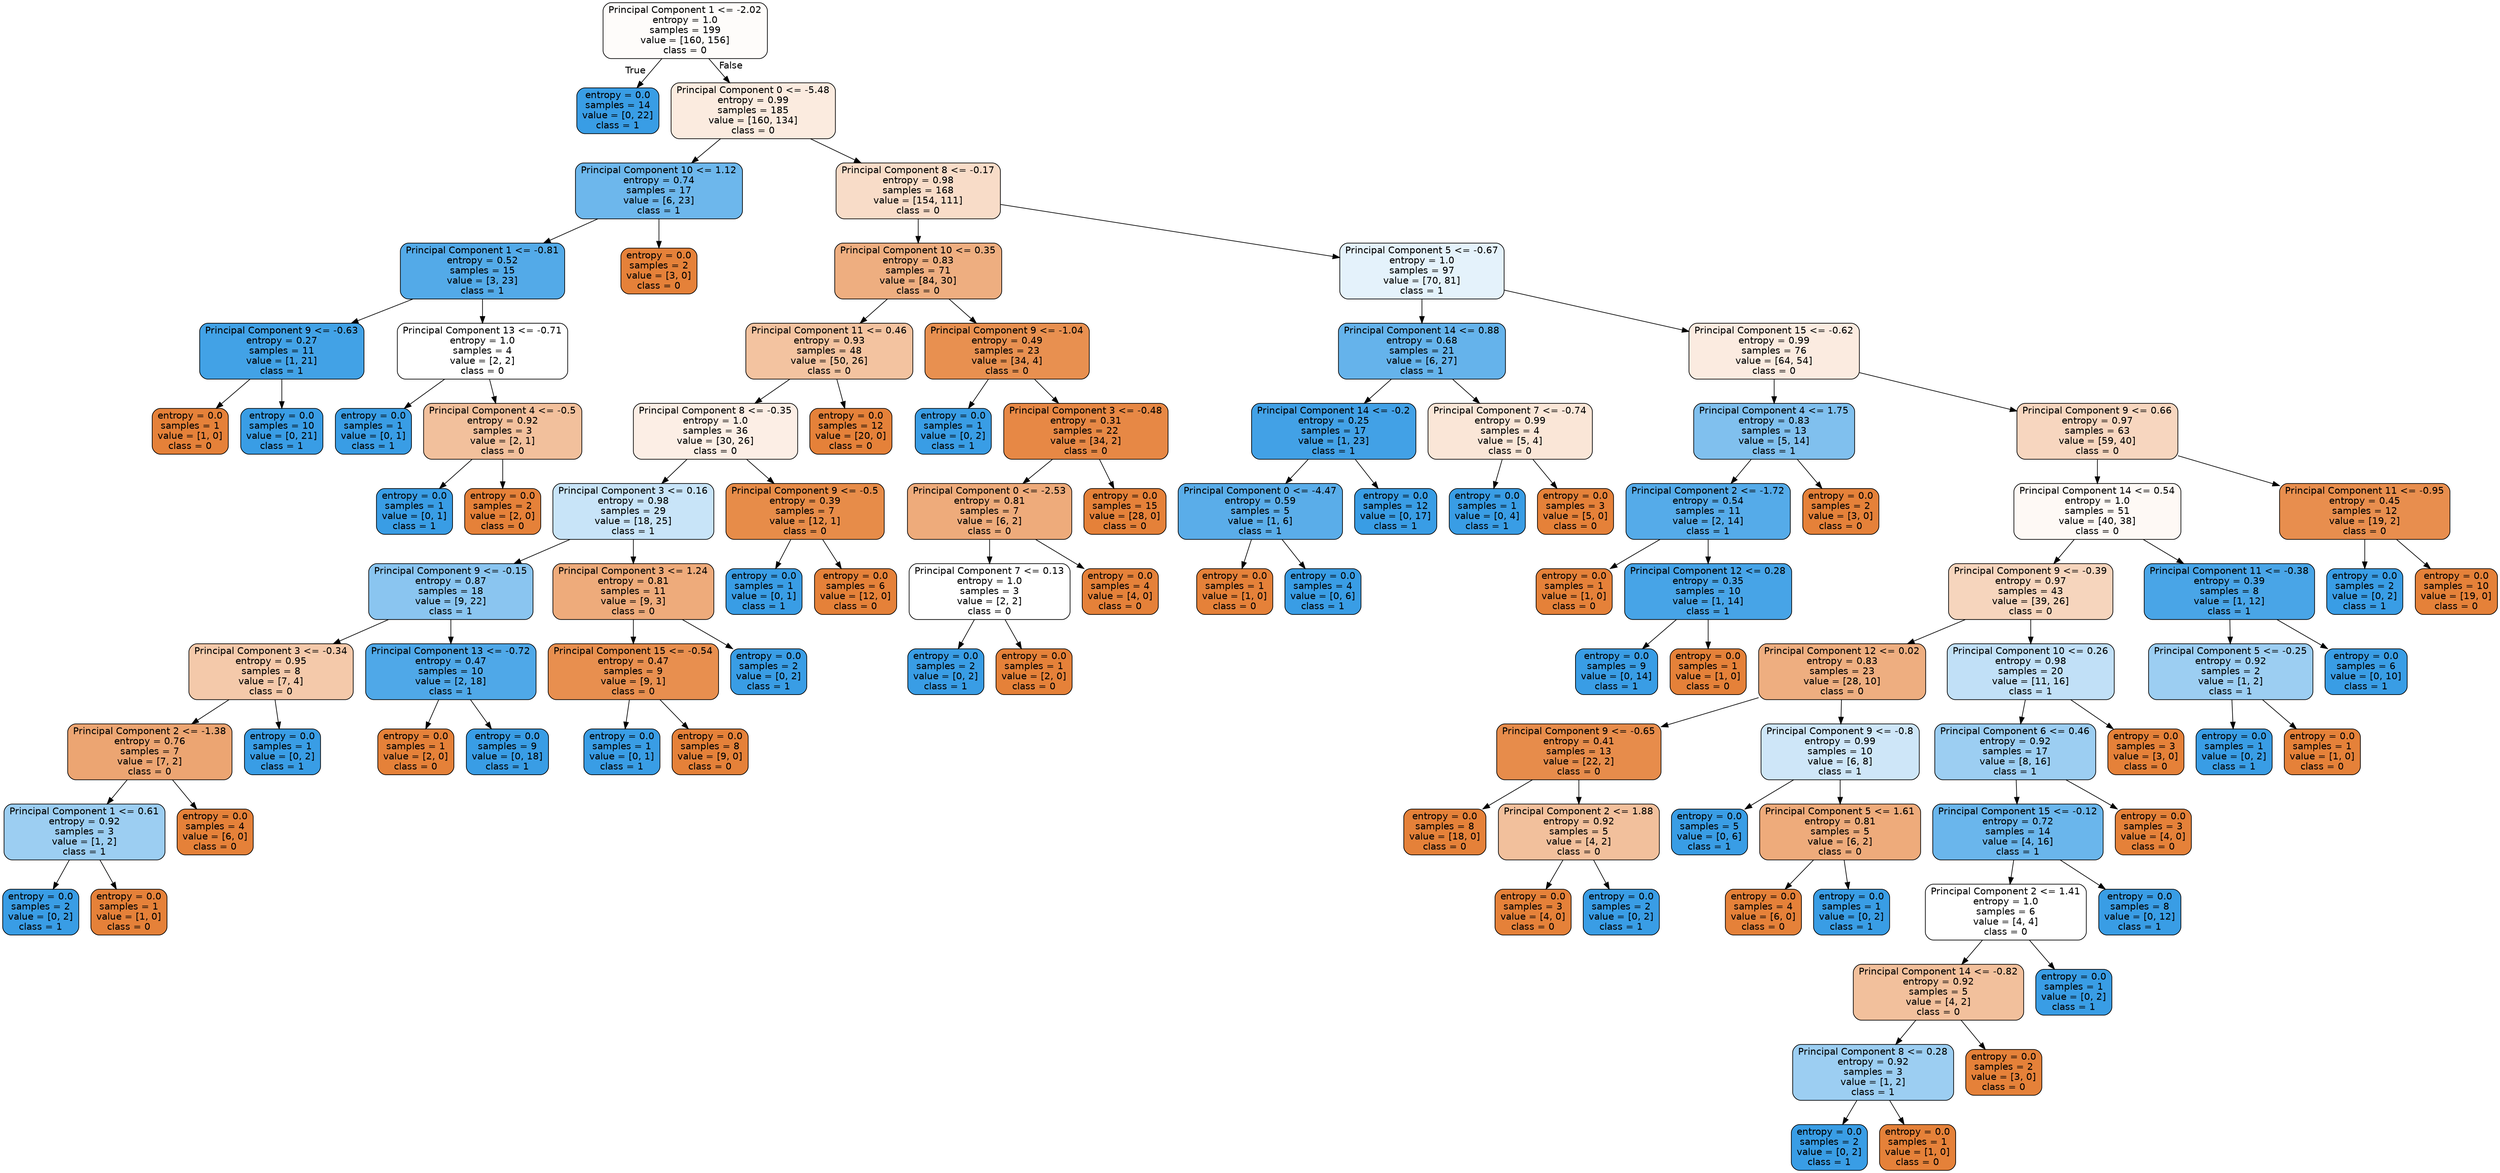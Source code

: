 digraph Tree {
node [shape=box, style="filled, rounded", color="black", fontname=helvetica] ;
edge [fontname=helvetica] ;
0 [label="Principal Component 1 <= -2.02\nentropy = 1.0\nsamples = 199\nvalue = [160, 156]\nclass = 0", fillcolor="#fefcfa"] ;
1 [label="entropy = 0.0\nsamples = 14\nvalue = [0, 22]\nclass = 1", fillcolor="#399de5"] ;
0 -> 1 [labeldistance=2.5, labelangle=45, headlabel="True"] ;
2 [label="Principal Component 0 <= -5.48\nentropy = 0.99\nsamples = 185\nvalue = [160, 134]\nclass = 0", fillcolor="#fbebdf"] ;
0 -> 2 [labeldistance=2.5, labelangle=-45, headlabel="False"] ;
3 [label="Principal Component 10 <= 1.12\nentropy = 0.74\nsamples = 17\nvalue = [6, 23]\nclass = 1", fillcolor="#6db7ec"] ;
2 -> 3 ;
4 [label="Principal Component 1 <= -0.81\nentropy = 0.52\nsamples = 15\nvalue = [3, 23]\nclass = 1", fillcolor="#53aae8"] ;
3 -> 4 ;
5 [label="Principal Component 9 <= -0.63\nentropy = 0.27\nsamples = 11\nvalue = [1, 21]\nclass = 1", fillcolor="#42a2e6"] ;
4 -> 5 ;
6 [label="entropy = 0.0\nsamples = 1\nvalue = [1, 0]\nclass = 0", fillcolor="#e58139"] ;
5 -> 6 ;
7 [label="entropy = 0.0\nsamples = 10\nvalue = [0, 21]\nclass = 1", fillcolor="#399de5"] ;
5 -> 7 ;
8 [label="Principal Component 13 <= -0.71\nentropy = 1.0\nsamples = 4\nvalue = [2, 2]\nclass = 0", fillcolor="#ffffff"] ;
4 -> 8 ;
9 [label="entropy = 0.0\nsamples = 1\nvalue = [0, 1]\nclass = 1", fillcolor="#399de5"] ;
8 -> 9 ;
10 [label="Principal Component 4 <= -0.5\nentropy = 0.92\nsamples = 3\nvalue = [2, 1]\nclass = 0", fillcolor="#f2c09c"] ;
8 -> 10 ;
11 [label="entropy = 0.0\nsamples = 1\nvalue = [0, 1]\nclass = 1", fillcolor="#399de5"] ;
10 -> 11 ;
12 [label="entropy = 0.0\nsamples = 2\nvalue = [2, 0]\nclass = 0", fillcolor="#e58139"] ;
10 -> 12 ;
13 [label="entropy = 0.0\nsamples = 2\nvalue = [3, 0]\nclass = 0", fillcolor="#e58139"] ;
3 -> 13 ;
14 [label="Principal Component 8 <= -0.17\nentropy = 0.98\nsamples = 168\nvalue = [154, 111]\nclass = 0", fillcolor="#f8dcc8"] ;
2 -> 14 ;
15 [label="Principal Component 10 <= 0.35\nentropy = 0.83\nsamples = 71\nvalue = [84, 30]\nclass = 0", fillcolor="#eeae80"] ;
14 -> 15 ;
16 [label="Principal Component 11 <= 0.46\nentropy = 0.93\nsamples = 48\nvalue = [50, 26]\nclass = 0", fillcolor="#f3c3a0"] ;
15 -> 16 ;
17 [label="Principal Component 8 <= -0.35\nentropy = 1.0\nsamples = 36\nvalue = [30, 26]\nclass = 0", fillcolor="#fceee5"] ;
16 -> 17 ;
18 [label="Principal Component 3 <= 0.16\nentropy = 0.98\nsamples = 29\nvalue = [18, 25]\nclass = 1", fillcolor="#c8e4f8"] ;
17 -> 18 ;
19 [label="Principal Component 9 <= -0.15\nentropy = 0.87\nsamples = 18\nvalue = [9, 22]\nclass = 1", fillcolor="#8ac5f0"] ;
18 -> 19 ;
20 [label="Principal Component 3 <= -0.34\nentropy = 0.95\nsamples = 8\nvalue = [7, 4]\nclass = 0", fillcolor="#f4c9aa"] ;
19 -> 20 ;
21 [label="Principal Component 2 <= -1.38\nentropy = 0.76\nsamples = 7\nvalue = [7, 2]\nclass = 0", fillcolor="#eca572"] ;
20 -> 21 ;
22 [label="Principal Component 1 <= 0.61\nentropy = 0.92\nsamples = 3\nvalue = [1, 2]\nclass = 1", fillcolor="#9ccef2"] ;
21 -> 22 ;
23 [label="entropy = 0.0\nsamples = 2\nvalue = [0, 2]\nclass = 1", fillcolor="#399de5"] ;
22 -> 23 ;
24 [label="entropy = 0.0\nsamples = 1\nvalue = [1, 0]\nclass = 0", fillcolor="#e58139"] ;
22 -> 24 ;
25 [label="entropy = 0.0\nsamples = 4\nvalue = [6, 0]\nclass = 0", fillcolor="#e58139"] ;
21 -> 25 ;
26 [label="entropy = 0.0\nsamples = 1\nvalue = [0, 2]\nclass = 1", fillcolor="#399de5"] ;
20 -> 26 ;
27 [label="Principal Component 13 <= -0.72\nentropy = 0.47\nsamples = 10\nvalue = [2, 18]\nclass = 1", fillcolor="#4fa8e8"] ;
19 -> 27 ;
28 [label="entropy = 0.0\nsamples = 1\nvalue = [2, 0]\nclass = 0", fillcolor="#e58139"] ;
27 -> 28 ;
29 [label="entropy = 0.0\nsamples = 9\nvalue = [0, 18]\nclass = 1", fillcolor="#399de5"] ;
27 -> 29 ;
30 [label="Principal Component 3 <= 1.24\nentropy = 0.81\nsamples = 11\nvalue = [9, 3]\nclass = 0", fillcolor="#eeab7b"] ;
18 -> 30 ;
31 [label="Principal Component 15 <= -0.54\nentropy = 0.47\nsamples = 9\nvalue = [9, 1]\nclass = 0", fillcolor="#e88f4f"] ;
30 -> 31 ;
32 [label="entropy = 0.0\nsamples = 1\nvalue = [0, 1]\nclass = 1", fillcolor="#399de5"] ;
31 -> 32 ;
33 [label="entropy = 0.0\nsamples = 8\nvalue = [9, 0]\nclass = 0", fillcolor="#e58139"] ;
31 -> 33 ;
34 [label="entropy = 0.0\nsamples = 2\nvalue = [0, 2]\nclass = 1", fillcolor="#399de5"] ;
30 -> 34 ;
35 [label="Principal Component 9 <= -0.5\nentropy = 0.39\nsamples = 7\nvalue = [12, 1]\nclass = 0", fillcolor="#e78c49"] ;
17 -> 35 ;
36 [label="entropy = 0.0\nsamples = 1\nvalue = [0, 1]\nclass = 1", fillcolor="#399de5"] ;
35 -> 36 ;
37 [label="entropy = 0.0\nsamples = 6\nvalue = [12, 0]\nclass = 0", fillcolor="#e58139"] ;
35 -> 37 ;
38 [label="entropy = 0.0\nsamples = 12\nvalue = [20, 0]\nclass = 0", fillcolor="#e58139"] ;
16 -> 38 ;
39 [label="Principal Component 9 <= -1.04\nentropy = 0.49\nsamples = 23\nvalue = [34, 4]\nclass = 0", fillcolor="#e89050"] ;
15 -> 39 ;
40 [label="entropy = 0.0\nsamples = 1\nvalue = [0, 2]\nclass = 1", fillcolor="#399de5"] ;
39 -> 40 ;
41 [label="Principal Component 3 <= -0.48\nentropy = 0.31\nsamples = 22\nvalue = [34, 2]\nclass = 0", fillcolor="#e78845"] ;
39 -> 41 ;
42 [label="Principal Component 0 <= -2.53\nentropy = 0.81\nsamples = 7\nvalue = [6, 2]\nclass = 0", fillcolor="#eeab7b"] ;
41 -> 42 ;
43 [label="Principal Component 7 <= 0.13\nentropy = 1.0\nsamples = 3\nvalue = [2, 2]\nclass = 0", fillcolor="#ffffff"] ;
42 -> 43 ;
44 [label="entropy = 0.0\nsamples = 2\nvalue = [0, 2]\nclass = 1", fillcolor="#399de5"] ;
43 -> 44 ;
45 [label="entropy = 0.0\nsamples = 1\nvalue = [2, 0]\nclass = 0", fillcolor="#e58139"] ;
43 -> 45 ;
46 [label="entropy = 0.0\nsamples = 4\nvalue = [4, 0]\nclass = 0", fillcolor="#e58139"] ;
42 -> 46 ;
47 [label="entropy = 0.0\nsamples = 15\nvalue = [28, 0]\nclass = 0", fillcolor="#e58139"] ;
41 -> 47 ;
48 [label="Principal Component 5 <= -0.67\nentropy = 1.0\nsamples = 97\nvalue = [70, 81]\nclass = 1", fillcolor="#e4f2fb"] ;
14 -> 48 ;
49 [label="Principal Component 14 <= 0.88\nentropy = 0.68\nsamples = 21\nvalue = [6, 27]\nclass = 1", fillcolor="#65b3eb"] ;
48 -> 49 ;
50 [label="Principal Component 14 <= -0.2\nentropy = 0.25\nsamples = 17\nvalue = [1, 23]\nclass = 1", fillcolor="#42a1e6"] ;
49 -> 50 ;
51 [label="Principal Component 0 <= -4.47\nentropy = 0.59\nsamples = 5\nvalue = [1, 6]\nclass = 1", fillcolor="#5aade9"] ;
50 -> 51 ;
52 [label="entropy = 0.0\nsamples = 1\nvalue = [1, 0]\nclass = 0", fillcolor="#e58139"] ;
51 -> 52 ;
53 [label="entropy = 0.0\nsamples = 4\nvalue = [0, 6]\nclass = 1", fillcolor="#399de5"] ;
51 -> 53 ;
54 [label="entropy = 0.0\nsamples = 12\nvalue = [0, 17]\nclass = 1", fillcolor="#399de5"] ;
50 -> 54 ;
55 [label="Principal Component 7 <= -0.74\nentropy = 0.99\nsamples = 4\nvalue = [5, 4]\nclass = 0", fillcolor="#fae6d7"] ;
49 -> 55 ;
56 [label="entropy = 0.0\nsamples = 1\nvalue = [0, 4]\nclass = 1", fillcolor="#399de5"] ;
55 -> 56 ;
57 [label="entropy = 0.0\nsamples = 3\nvalue = [5, 0]\nclass = 0", fillcolor="#e58139"] ;
55 -> 57 ;
58 [label="Principal Component 15 <= -0.62\nentropy = 0.99\nsamples = 76\nvalue = [64, 54]\nclass = 0", fillcolor="#fbebe0"] ;
48 -> 58 ;
59 [label="Principal Component 4 <= 1.75\nentropy = 0.83\nsamples = 13\nvalue = [5, 14]\nclass = 1", fillcolor="#80c0ee"] ;
58 -> 59 ;
60 [label="Principal Component 2 <= -1.72\nentropy = 0.54\nsamples = 11\nvalue = [2, 14]\nclass = 1", fillcolor="#55abe9"] ;
59 -> 60 ;
61 [label="entropy = 0.0\nsamples = 1\nvalue = [1, 0]\nclass = 0", fillcolor="#e58139"] ;
60 -> 61 ;
62 [label="Principal Component 12 <= 0.28\nentropy = 0.35\nsamples = 10\nvalue = [1, 14]\nclass = 1", fillcolor="#47a4e7"] ;
60 -> 62 ;
63 [label="entropy = 0.0\nsamples = 9\nvalue = [0, 14]\nclass = 1", fillcolor="#399de5"] ;
62 -> 63 ;
64 [label="entropy = 0.0\nsamples = 1\nvalue = [1, 0]\nclass = 0", fillcolor="#e58139"] ;
62 -> 64 ;
65 [label="entropy = 0.0\nsamples = 2\nvalue = [3, 0]\nclass = 0", fillcolor="#e58139"] ;
59 -> 65 ;
66 [label="Principal Component 9 <= 0.66\nentropy = 0.97\nsamples = 63\nvalue = [59, 40]\nclass = 0", fillcolor="#f7d6bf"] ;
58 -> 66 ;
67 [label="Principal Component 14 <= 0.54\nentropy = 1.0\nsamples = 51\nvalue = [40, 38]\nclass = 0", fillcolor="#fef9f5"] ;
66 -> 67 ;
68 [label="Principal Component 9 <= -0.39\nentropy = 0.97\nsamples = 43\nvalue = [39, 26]\nclass = 0", fillcolor="#f6d5bd"] ;
67 -> 68 ;
69 [label="Principal Component 12 <= 0.02\nentropy = 0.83\nsamples = 23\nvalue = [28, 10]\nclass = 0", fillcolor="#eeae80"] ;
68 -> 69 ;
70 [label="Principal Component 9 <= -0.65\nentropy = 0.41\nsamples = 13\nvalue = [22, 2]\nclass = 0", fillcolor="#e78c4b"] ;
69 -> 70 ;
71 [label="entropy = 0.0\nsamples = 8\nvalue = [18, 0]\nclass = 0", fillcolor="#e58139"] ;
70 -> 71 ;
72 [label="Principal Component 2 <= 1.88\nentropy = 0.92\nsamples = 5\nvalue = [4, 2]\nclass = 0", fillcolor="#f2c09c"] ;
70 -> 72 ;
73 [label="entropy = 0.0\nsamples = 3\nvalue = [4, 0]\nclass = 0", fillcolor="#e58139"] ;
72 -> 73 ;
74 [label="entropy = 0.0\nsamples = 2\nvalue = [0, 2]\nclass = 1", fillcolor="#399de5"] ;
72 -> 74 ;
75 [label="Principal Component 9 <= -0.8\nentropy = 0.99\nsamples = 10\nvalue = [6, 8]\nclass = 1", fillcolor="#cee6f8"] ;
69 -> 75 ;
76 [label="entropy = 0.0\nsamples = 5\nvalue = [0, 6]\nclass = 1", fillcolor="#399de5"] ;
75 -> 76 ;
77 [label="Principal Component 5 <= 1.61\nentropy = 0.81\nsamples = 5\nvalue = [6, 2]\nclass = 0", fillcolor="#eeab7b"] ;
75 -> 77 ;
78 [label="entropy = 0.0\nsamples = 4\nvalue = [6, 0]\nclass = 0", fillcolor="#e58139"] ;
77 -> 78 ;
79 [label="entropy = 0.0\nsamples = 1\nvalue = [0, 2]\nclass = 1", fillcolor="#399de5"] ;
77 -> 79 ;
80 [label="Principal Component 10 <= 0.26\nentropy = 0.98\nsamples = 20\nvalue = [11, 16]\nclass = 1", fillcolor="#c1e0f7"] ;
68 -> 80 ;
81 [label="Principal Component 6 <= 0.46\nentropy = 0.92\nsamples = 17\nvalue = [8, 16]\nclass = 1", fillcolor="#9ccef2"] ;
80 -> 81 ;
82 [label="Principal Component 15 <= -0.12\nentropy = 0.72\nsamples = 14\nvalue = [4, 16]\nclass = 1", fillcolor="#6ab6ec"] ;
81 -> 82 ;
83 [label="Principal Component 2 <= 1.41\nentropy = 1.0\nsamples = 6\nvalue = [4, 4]\nclass = 0", fillcolor="#ffffff"] ;
82 -> 83 ;
84 [label="Principal Component 14 <= -0.82\nentropy = 0.92\nsamples = 5\nvalue = [4, 2]\nclass = 0", fillcolor="#f2c09c"] ;
83 -> 84 ;
85 [label="Principal Component 8 <= 0.28\nentropy = 0.92\nsamples = 3\nvalue = [1, 2]\nclass = 1", fillcolor="#9ccef2"] ;
84 -> 85 ;
86 [label="entropy = 0.0\nsamples = 2\nvalue = [0, 2]\nclass = 1", fillcolor="#399de5"] ;
85 -> 86 ;
87 [label="entropy = 0.0\nsamples = 1\nvalue = [1, 0]\nclass = 0", fillcolor="#e58139"] ;
85 -> 87 ;
88 [label="entropy = 0.0\nsamples = 2\nvalue = [3, 0]\nclass = 0", fillcolor="#e58139"] ;
84 -> 88 ;
89 [label="entropy = 0.0\nsamples = 1\nvalue = [0, 2]\nclass = 1", fillcolor="#399de5"] ;
83 -> 89 ;
90 [label="entropy = 0.0\nsamples = 8\nvalue = [0, 12]\nclass = 1", fillcolor="#399de5"] ;
82 -> 90 ;
91 [label="entropy = 0.0\nsamples = 3\nvalue = [4, 0]\nclass = 0", fillcolor="#e58139"] ;
81 -> 91 ;
92 [label="entropy = 0.0\nsamples = 3\nvalue = [3, 0]\nclass = 0", fillcolor="#e58139"] ;
80 -> 92 ;
93 [label="Principal Component 11 <= -0.38\nentropy = 0.39\nsamples = 8\nvalue = [1, 12]\nclass = 1", fillcolor="#49a5e7"] ;
67 -> 93 ;
94 [label="Principal Component 5 <= -0.25\nentropy = 0.92\nsamples = 2\nvalue = [1, 2]\nclass = 1", fillcolor="#9ccef2"] ;
93 -> 94 ;
95 [label="entropy = 0.0\nsamples = 1\nvalue = [0, 2]\nclass = 1", fillcolor="#399de5"] ;
94 -> 95 ;
96 [label="entropy = 0.0\nsamples = 1\nvalue = [1, 0]\nclass = 0", fillcolor="#e58139"] ;
94 -> 96 ;
97 [label="entropy = 0.0\nsamples = 6\nvalue = [0, 10]\nclass = 1", fillcolor="#399de5"] ;
93 -> 97 ;
98 [label="Principal Component 11 <= -0.95\nentropy = 0.45\nsamples = 12\nvalue = [19, 2]\nclass = 0", fillcolor="#e88e4e"] ;
66 -> 98 ;
99 [label="entropy = 0.0\nsamples = 2\nvalue = [0, 2]\nclass = 1", fillcolor="#399de5"] ;
98 -> 99 ;
100 [label="entropy = 0.0\nsamples = 10\nvalue = [19, 0]\nclass = 0", fillcolor="#e58139"] ;
98 -> 100 ;
}